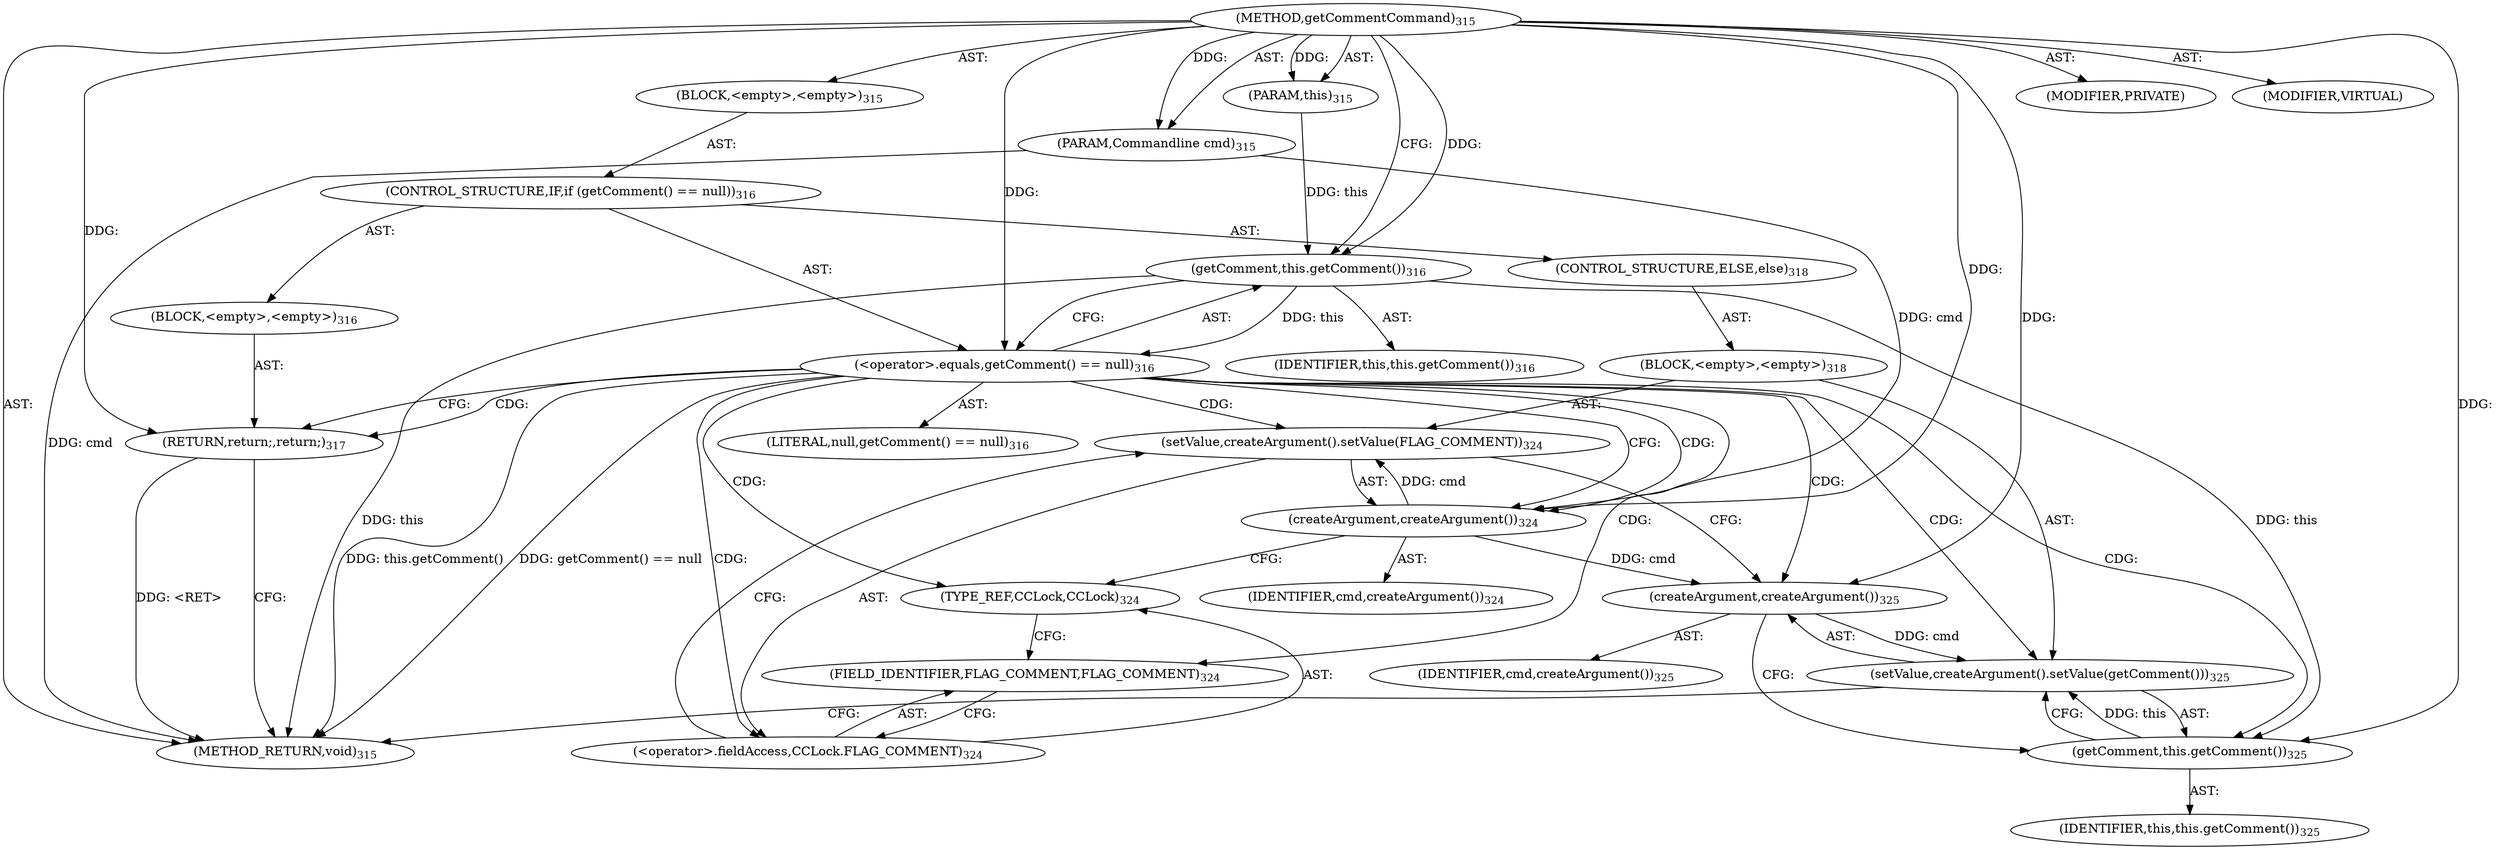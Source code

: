 digraph "getCommentCommand" {  
"111669149711" [label = <(METHOD,getCommentCommand)<SUB>315</SUB>> ]
"115964116995" [label = <(PARAM,this)<SUB>315</SUB>> ]
"115964117018" [label = <(PARAM,Commandline cmd)<SUB>315</SUB>> ]
"25769803799" [label = <(BLOCK,&lt;empty&gt;,&lt;empty&gt;)<SUB>315</SUB>> ]
"47244640263" [label = <(CONTROL_STRUCTURE,IF,if (getComment() == null))<SUB>316</SUB>> ]
"30064771141" [label = <(&lt;operator&gt;.equals,getComment() == null)<SUB>316</SUB>> ]
"30064771142" [label = <(getComment,this.getComment())<SUB>316</SUB>> ]
"68719476750" [label = <(IDENTIFIER,this,this.getComment())<SUB>316</SUB>> ]
"90194313220" [label = <(LITERAL,null,getComment() == null)<SUB>316</SUB>> ]
"25769803800" [label = <(BLOCK,&lt;empty&gt;,&lt;empty&gt;)<SUB>316</SUB>> ]
"146028888071" [label = <(RETURN,return;,return;)<SUB>317</SUB>> ]
"47244640264" [label = <(CONTROL_STRUCTURE,ELSE,else)<SUB>318</SUB>> ]
"25769803801" [label = <(BLOCK,&lt;empty&gt;,&lt;empty&gt;)<SUB>318</SUB>> ]
"30064771143" [label = <(setValue,createArgument().setValue(FLAG_COMMENT))<SUB>324</SUB>> ]
"30064771144" [label = <(createArgument,createArgument())<SUB>324</SUB>> ]
"68719476804" [label = <(IDENTIFIER,cmd,createArgument())<SUB>324</SUB>> ]
"30064771145" [label = <(&lt;operator&gt;.fieldAccess,CCLock.FLAG_COMMENT)<SUB>324</SUB>> ]
"180388626435" [label = <(TYPE_REF,CCLock,CCLock)<SUB>324</SUB>> ]
"55834574864" [label = <(FIELD_IDENTIFIER,FLAG_COMMENT,FLAG_COMMENT)<SUB>324</SUB>> ]
"30064771146" [label = <(setValue,createArgument().setValue(getComment()))<SUB>325</SUB>> ]
"30064771147" [label = <(createArgument,createArgument())<SUB>325</SUB>> ]
"68719476805" [label = <(IDENTIFIER,cmd,createArgument())<SUB>325</SUB>> ]
"30064771148" [label = <(getComment,this.getComment())<SUB>325</SUB>> ]
"68719476751" [label = <(IDENTIFIER,this,this.getComment())<SUB>325</SUB>> ]
"133143986212" [label = <(MODIFIER,PRIVATE)> ]
"133143986213" [label = <(MODIFIER,VIRTUAL)> ]
"128849018895" [label = <(METHOD_RETURN,void)<SUB>315</SUB>> ]
  "111669149711" -> "115964116995"  [ label = "AST: "] 
  "111669149711" -> "115964117018"  [ label = "AST: "] 
  "111669149711" -> "25769803799"  [ label = "AST: "] 
  "111669149711" -> "133143986212"  [ label = "AST: "] 
  "111669149711" -> "133143986213"  [ label = "AST: "] 
  "111669149711" -> "128849018895"  [ label = "AST: "] 
  "25769803799" -> "47244640263"  [ label = "AST: "] 
  "47244640263" -> "30064771141"  [ label = "AST: "] 
  "47244640263" -> "25769803800"  [ label = "AST: "] 
  "47244640263" -> "47244640264"  [ label = "AST: "] 
  "30064771141" -> "30064771142"  [ label = "AST: "] 
  "30064771141" -> "90194313220"  [ label = "AST: "] 
  "30064771142" -> "68719476750"  [ label = "AST: "] 
  "25769803800" -> "146028888071"  [ label = "AST: "] 
  "47244640264" -> "25769803801"  [ label = "AST: "] 
  "25769803801" -> "30064771143"  [ label = "AST: "] 
  "25769803801" -> "30064771146"  [ label = "AST: "] 
  "30064771143" -> "30064771144"  [ label = "AST: "] 
  "30064771143" -> "30064771145"  [ label = "AST: "] 
  "30064771144" -> "68719476804"  [ label = "AST: "] 
  "30064771145" -> "180388626435"  [ label = "AST: "] 
  "30064771145" -> "55834574864"  [ label = "AST: "] 
  "30064771146" -> "30064771147"  [ label = "AST: "] 
  "30064771146" -> "30064771148"  [ label = "AST: "] 
  "30064771147" -> "68719476805"  [ label = "AST: "] 
  "30064771148" -> "68719476751"  [ label = "AST: "] 
  "30064771141" -> "146028888071"  [ label = "CFG: "] 
  "30064771141" -> "30064771144"  [ label = "CFG: "] 
  "30064771142" -> "30064771141"  [ label = "CFG: "] 
  "146028888071" -> "128849018895"  [ label = "CFG: "] 
  "30064771143" -> "30064771147"  [ label = "CFG: "] 
  "30064771146" -> "128849018895"  [ label = "CFG: "] 
  "30064771144" -> "180388626435"  [ label = "CFG: "] 
  "30064771145" -> "30064771143"  [ label = "CFG: "] 
  "30064771147" -> "30064771148"  [ label = "CFG: "] 
  "30064771148" -> "30064771146"  [ label = "CFG: "] 
  "180388626435" -> "55834574864"  [ label = "CFG: "] 
  "55834574864" -> "30064771145"  [ label = "CFG: "] 
  "111669149711" -> "30064771142"  [ label = "CFG: "] 
  "146028888071" -> "128849018895"  [ label = "DDG: &lt;RET&gt;"] 
  "115964117018" -> "128849018895"  [ label = "DDG: cmd"] 
  "30064771142" -> "128849018895"  [ label = "DDG: this"] 
  "30064771141" -> "128849018895"  [ label = "DDG: this.getComment()"] 
  "30064771141" -> "128849018895"  [ label = "DDG: getComment() == null"] 
  "111669149711" -> "115964116995"  [ label = "DDG: "] 
  "111669149711" -> "115964117018"  [ label = "DDG: "] 
  "30064771142" -> "30064771141"  [ label = "DDG: this"] 
  "111669149711" -> "30064771141"  [ label = "DDG: "] 
  "111669149711" -> "146028888071"  [ label = "DDG: "] 
  "115964116995" -> "30064771142"  [ label = "DDG: this"] 
  "111669149711" -> "30064771142"  [ label = "DDG: "] 
  "30064771144" -> "30064771143"  [ label = "DDG: cmd"] 
  "30064771147" -> "30064771146"  [ label = "DDG: cmd"] 
  "30064771148" -> "30064771146"  [ label = "DDG: this"] 
  "115964117018" -> "30064771144"  [ label = "DDG: cmd"] 
  "111669149711" -> "30064771144"  [ label = "DDG: "] 
  "30064771144" -> "30064771147"  [ label = "DDG: cmd"] 
  "111669149711" -> "30064771147"  [ label = "DDG: "] 
  "30064771142" -> "30064771148"  [ label = "DDG: this"] 
  "111669149711" -> "30064771148"  [ label = "DDG: "] 
  "30064771141" -> "180388626435"  [ label = "CDG: "] 
  "30064771141" -> "30064771144"  [ label = "CDG: "] 
  "30064771141" -> "30064771143"  [ label = "CDG: "] 
  "30064771141" -> "146028888071"  [ label = "CDG: "] 
  "30064771141" -> "30064771148"  [ label = "CDG: "] 
  "30064771141" -> "30064771147"  [ label = "CDG: "] 
  "30064771141" -> "55834574864"  [ label = "CDG: "] 
  "30064771141" -> "30064771146"  [ label = "CDG: "] 
  "30064771141" -> "30064771145"  [ label = "CDG: "] 
}
